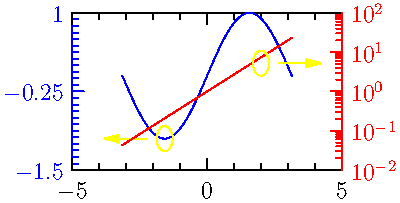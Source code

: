 import graph;

size(200,100,IgnoreAspect);
scale(true);

// 画第一副图, 正弦函数, 在左边用蓝色 y 轴
draw(graph(sin,-pi,pi),blue);
draw(ellipse((-pi/2,sin(-pi/2)),.3,.2),yellow);
arrow(shift(-2.5)*(-pi/2,sin(-pi/2)),E,yellow);

xaxis(BottomTop,LeftTicks);
yaxis(Left,blue,RightTicks);

// 画第二副图, 指数函数, 在右边用红色 y 轴.
picture secondary=secondaryY(new void(picture pic){
    scale(pic,Linear(true),Log(true));
    draw(pic,graph(pic,exp,-pi,pi),red);
    draw(pic,ellipse((2,.2),.3,.2),yellow);
    arrow(pic,shift(2.5)*(2,.2),W,yellow);
    yaxis(pic,Right,red,LeftTicks(begin=false,end=false));
  });
add(secondary);


